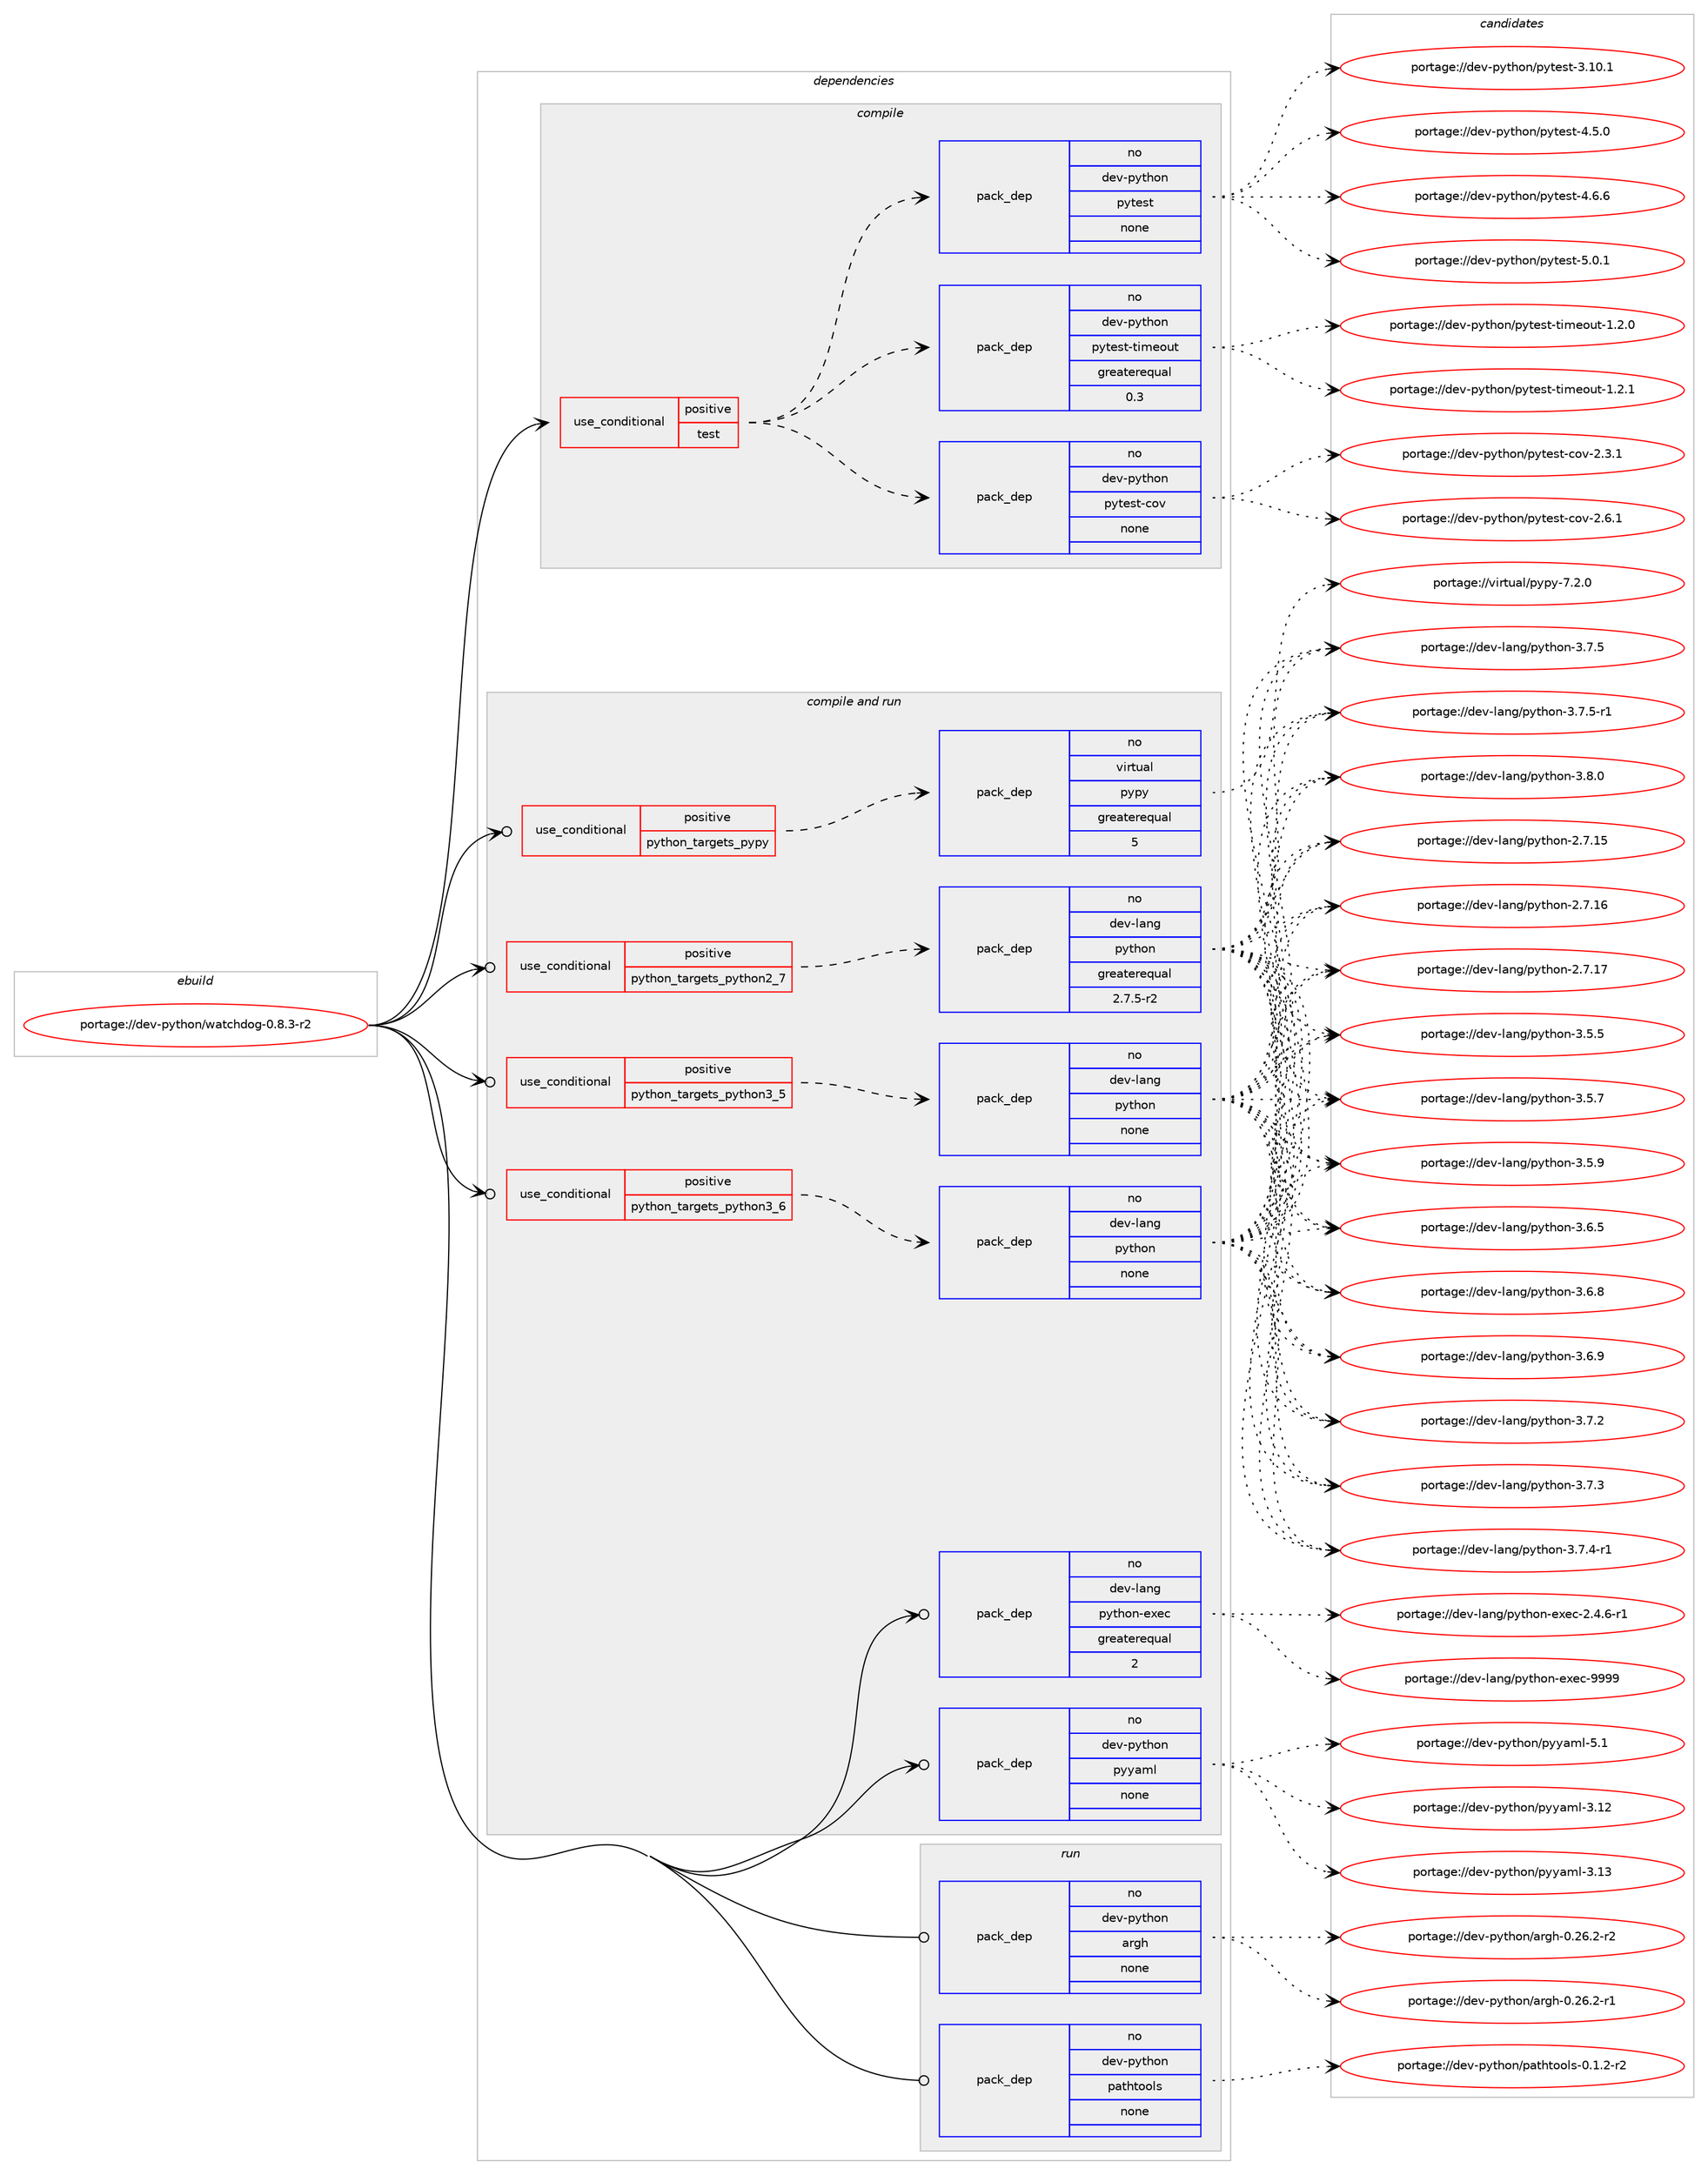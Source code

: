 digraph prolog {

# *************
# Graph options
# *************

newrank=true;
concentrate=true;
compound=true;
graph [rankdir=LR,fontname=Helvetica,fontsize=10,ranksep=1.5];#, ranksep=2.5, nodesep=0.2];
edge  [arrowhead=vee];
node  [fontname=Helvetica,fontsize=10];

# **********
# The ebuild
# **********

subgraph cluster_leftcol {
color=gray;
rank=same;
label=<<i>ebuild</i>>;
id [label="portage://dev-python/watchdog-0.8.3-r2", color=red, width=4, href="../dev-python/watchdog-0.8.3-r2.svg"];
}

# ****************
# The dependencies
# ****************

subgraph cluster_midcol {
color=gray;
label=<<i>dependencies</i>>;
subgraph cluster_compile {
fillcolor="#eeeeee";
style=filled;
label=<<i>compile</i>>;
subgraph cond40552 {
dependency178317 [label=<<TABLE BORDER="0" CELLBORDER="1" CELLSPACING="0" CELLPADDING="4"><TR><TD ROWSPAN="3" CELLPADDING="10">use_conditional</TD></TR><TR><TD>positive</TD></TR><TR><TD>test</TD></TR></TABLE>>, shape=none, color=red];
subgraph pack134352 {
dependency178318 [label=<<TABLE BORDER="0" CELLBORDER="1" CELLSPACING="0" CELLPADDING="4" WIDTH="220"><TR><TD ROWSPAN="6" CELLPADDING="30">pack_dep</TD></TR><TR><TD WIDTH="110">no</TD></TR><TR><TD>dev-python</TD></TR><TR><TD>pytest</TD></TR><TR><TD>none</TD></TR><TR><TD></TD></TR></TABLE>>, shape=none, color=blue];
}
dependency178317:e -> dependency178318:w [weight=20,style="dashed",arrowhead="vee"];
subgraph pack134353 {
dependency178319 [label=<<TABLE BORDER="0" CELLBORDER="1" CELLSPACING="0" CELLPADDING="4" WIDTH="220"><TR><TD ROWSPAN="6" CELLPADDING="30">pack_dep</TD></TR><TR><TD WIDTH="110">no</TD></TR><TR><TD>dev-python</TD></TR><TR><TD>pytest-cov</TD></TR><TR><TD>none</TD></TR><TR><TD></TD></TR></TABLE>>, shape=none, color=blue];
}
dependency178317:e -> dependency178319:w [weight=20,style="dashed",arrowhead="vee"];
subgraph pack134354 {
dependency178320 [label=<<TABLE BORDER="0" CELLBORDER="1" CELLSPACING="0" CELLPADDING="4" WIDTH="220"><TR><TD ROWSPAN="6" CELLPADDING="30">pack_dep</TD></TR><TR><TD WIDTH="110">no</TD></TR><TR><TD>dev-python</TD></TR><TR><TD>pytest-timeout</TD></TR><TR><TD>greaterequal</TD></TR><TR><TD>0.3</TD></TR></TABLE>>, shape=none, color=blue];
}
dependency178317:e -> dependency178320:w [weight=20,style="dashed",arrowhead="vee"];
}
id:e -> dependency178317:w [weight=20,style="solid",arrowhead="vee"];
}
subgraph cluster_compileandrun {
fillcolor="#eeeeee";
style=filled;
label=<<i>compile and run</i>>;
subgraph cond40553 {
dependency178321 [label=<<TABLE BORDER="0" CELLBORDER="1" CELLSPACING="0" CELLPADDING="4"><TR><TD ROWSPAN="3" CELLPADDING="10">use_conditional</TD></TR><TR><TD>positive</TD></TR><TR><TD>python_targets_pypy</TD></TR></TABLE>>, shape=none, color=red];
subgraph pack134355 {
dependency178322 [label=<<TABLE BORDER="0" CELLBORDER="1" CELLSPACING="0" CELLPADDING="4" WIDTH="220"><TR><TD ROWSPAN="6" CELLPADDING="30">pack_dep</TD></TR><TR><TD WIDTH="110">no</TD></TR><TR><TD>virtual</TD></TR><TR><TD>pypy</TD></TR><TR><TD>greaterequal</TD></TR><TR><TD>5</TD></TR></TABLE>>, shape=none, color=blue];
}
dependency178321:e -> dependency178322:w [weight=20,style="dashed",arrowhead="vee"];
}
id:e -> dependency178321:w [weight=20,style="solid",arrowhead="odotvee"];
subgraph cond40554 {
dependency178323 [label=<<TABLE BORDER="0" CELLBORDER="1" CELLSPACING="0" CELLPADDING="4"><TR><TD ROWSPAN="3" CELLPADDING="10">use_conditional</TD></TR><TR><TD>positive</TD></TR><TR><TD>python_targets_python2_7</TD></TR></TABLE>>, shape=none, color=red];
subgraph pack134356 {
dependency178324 [label=<<TABLE BORDER="0" CELLBORDER="1" CELLSPACING="0" CELLPADDING="4" WIDTH="220"><TR><TD ROWSPAN="6" CELLPADDING="30">pack_dep</TD></TR><TR><TD WIDTH="110">no</TD></TR><TR><TD>dev-lang</TD></TR><TR><TD>python</TD></TR><TR><TD>greaterequal</TD></TR><TR><TD>2.7.5-r2</TD></TR></TABLE>>, shape=none, color=blue];
}
dependency178323:e -> dependency178324:w [weight=20,style="dashed",arrowhead="vee"];
}
id:e -> dependency178323:w [weight=20,style="solid",arrowhead="odotvee"];
subgraph cond40555 {
dependency178325 [label=<<TABLE BORDER="0" CELLBORDER="1" CELLSPACING="0" CELLPADDING="4"><TR><TD ROWSPAN="3" CELLPADDING="10">use_conditional</TD></TR><TR><TD>positive</TD></TR><TR><TD>python_targets_python3_5</TD></TR></TABLE>>, shape=none, color=red];
subgraph pack134357 {
dependency178326 [label=<<TABLE BORDER="0" CELLBORDER="1" CELLSPACING="0" CELLPADDING="4" WIDTH="220"><TR><TD ROWSPAN="6" CELLPADDING="30">pack_dep</TD></TR><TR><TD WIDTH="110">no</TD></TR><TR><TD>dev-lang</TD></TR><TR><TD>python</TD></TR><TR><TD>none</TD></TR><TR><TD></TD></TR></TABLE>>, shape=none, color=blue];
}
dependency178325:e -> dependency178326:w [weight=20,style="dashed",arrowhead="vee"];
}
id:e -> dependency178325:w [weight=20,style="solid",arrowhead="odotvee"];
subgraph cond40556 {
dependency178327 [label=<<TABLE BORDER="0" CELLBORDER="1" CELLSPACING="0" CELLPADDING="4"><TR><TD ROWSPAN="3" CELLPADDING="10">use_conditional</TD></TR><TR><TD>positive</TD></TR><TR><TD>python_targets_python3_6</TD></TR></TABLE>>, shape=none, color=red];
subgraph pack134358 {
dependency178328 [label=<<TABLE BORDER="0" CELLBORDER="1" CELLSPACING="0" CELLPADDING="4" WIDTH="220"><TR><TD ROWSPAN="6" CELLPADDING="30">pack_dep</TD></TR><TR><TD WIDTH="110">no</TD></TR><TR><TD>dev-lang</TD></TR><TR><TD>python</TD></TR><TR><TD>none</TD></TR><TR><TD></TD></TR></TABLE>>, shape=none, color=blue];
}
dependency178327:e -> dependency178328:w [weight=20,style="dashed",arrowhead="vee"];
}
id:e -> dependency178327:w [weight=20,style="solid",arrowhead="odotvee"];
subgraph pack134359 {
dependency178329 [label=<<TABLE BORDER="0" CELLBORDER="1" CELLSPACING="0" CELLPADDING="4" WIDTH="220"><TR><TD ROWSPAN="6" CELLPADDING="30">pack_dep</TD></TR><TR><TD WIDTH="110">no</TD></TR><TR><TD>dev-lang</TD></TR><TR><TD>python-exec</TD></TR><TR><TD>greaterequal</TD></TR><TR><TD>2</TD></TR></TABLE>>, shape=none, color=blue];
}
id:e -> dependency178329:w [weight=20,style="solid",arrowhead="odotvee"];
subgraph pack134360 {
dependency178330 [label=<<TABLE BORDER="0" CELLBORDER="1" CELLSPACING="0" CELLPADDING="4" WIDTH="220"><TR><TD ROWSPAN="6" CELLPADDING="30">pack_dep</TD></TR><TR><TD WIDTH="110">no</TD></TR><TR><TD>dev-python</TD></TR><TR><TD>pyyaml</TD></TR><TR><TD>none</TD></TR><TR><TD></TD></TR></TABLE>>, shape=none, color=blue];
}
id:e -> dependency178330:w [weight=20,style="solid",arrowhead="odotvee"];
}
subgraph cluster_run {
fillcolor="#eeeeee";
style=filled;
label=<<i>run</i>>;
subgraph pack134361 {
dependency178331 [label=<<TABLE BORDER="0" CELLBORDER="1" CELLSPACING="0" CELLPADDING="4" WIDTH="220"><TR><TD ROWSPAN="6" CELLPADDING="30">pack_dep</TD></TR><TR><TD WIDTH="110">no</TD></TR><TR><TD>dev-python</TD></TR><TR><TD>argh</TD></TR><TR><TD>none</TD></TR><TR><TD></TD></TR></TABLE>>, shape=none, color=blue];
}
id:e -> dependency178331:w [weight=20,style="solid",arrowhead="odot"];
subgraph pack134362 {
dependency178332 [label=<<TABLE BORDER="0" CELLBORDER="1" CELLSPACING="0" CELLPADDING="4" WIDTH="220"><TR><TD ROWSPAN="6" CELLPADDING="30">pack_dep</TD></TR><TR><TD WIDTH="110">no</TD></TR><TR><TD>dev-python</TD></TR><TR><TD>pathtools</TD></TR><TR><TD>none</TD></TR><TR><TD></TD></TR></TABLE>>, shape=none, color=blue];
}
id:e -> dependency178332:w [weight=20,style="solid",arrowhead="odot"];
}
}

# **************
# The candidates
# **************

subgraph cluster_choices {
rank=same;
color=gray;
label=<<i>candidates</i>>;

subgraph choice134352 {
color=black;
nodesep=1;
choiceportage100101118451121211161041111104711212111610111511645514649484649 [label="portage://dev-python/pytest-3.10.1", color=red, width=4,href="../dev-python/pytest-3.10.1.svg"];
choiceportage1001011184511212111610411111047112121116101115116455246534648 [label="portage://dev-python/pytest-4.5.0", color=red, width=4,href="../dev-python/pytest-4.5.0.svg"];
choiceportage1001011184511212111610411111047112121116101115116455246544654 [label="portage://dev-python/pytest-4.6.6", color=red, width=4,href="../dev-python/pytest-4.6.6.svg"];
choiceportage1001011184511212111610411111047112121116101115116455346484649 [label="portage://dev-python/pytest-5.0.1", color=red, width=4,href="../dev-python/pytest-5.0.1.svg"];
dependency178318:e -> choiceportage100101118451121211161041111104711212111610111511645514649484649:w [style=dotted,weight="100"];
dependency178318:e -> choiceportage1001011184511212111610411111047112121116101115116455246534648:w [style=dotted,weight="100"];
dependency178318:e -> choiceportage1001011184511212111610411111047112121116101115116455246544654:w [style=dotted,weight="100"];
dependency178318:e -> choiceportage1001011184511212111610411111047112121116101115116455346484649:w [style=dotted,weight="100"];
}
subgraph choice134353 {
color=black;
nodesep=1;
choiceportage10010111845112121116104111110471121211161011151164599111118455046514649 [label="portage://dev-python/pytest-cov-2.3.1", color=red, width=4,href="../dev-python/pytest-cov-2.3.1.svg"];
choiceportage10010111845112121116104111110471121211161011151164599111118455046544649 [label="portage://dev-python/pytest-cov-2.6.1", color=red, width=4,href="../dev-python/pytest-cov-2.6.1.svg"];
dependency178319:e -> choiceportage10010111845112121116104111110471121211161011151164599111118455046514649:w [style=dotted,weight="100"];
dependency178319:e -> choiceportage10010111845112121116104111110471121211161011151164599111118455046544649:w [style=dotted,weight="100"];
}
subgraph choice134354 {
color=black;
nodesep=1;
choiceportage100101118451121211161041111104711212111610111511645116105109101111117116454946504648 [label="portage://dev-python/pytest-timeout-1.2.0", color=red, width=4,href="../dev-python/pytest-timeout-1.2.0.svg"];
choiceportage100101118451121211161041111104711212111610111511645116105109101111117116454946504649 [label="portage://dev-python/pytest-timeout-1.2.1", color=red, width=4,href="../dev-python/pytest-timeout-1.2.1.svg"];
dependency178320:e -> choiceportage100101118451121211161041111104711212111610111511645116105109101111117116454946504648:w [style=dotted,weight="100"];
dependency178320:e -> choiceportage100101118451121211161041111104711212111610111511645116105109101111117116454946504649:w [style=dotted,weight="100"];
}
subgraph choice134355 {
color=black;
nodesep=1;
choiceportage1181051141161179710847112121112121455546504648 [label="portage://virtual/pypy-7.2.0", color=red, width=4,href="../virtual/pypy-7.2.0.svg"];
dependency178322:e -> choiceportage1181051141161179710847112121112121455546504648:w [style=dotted,weight="100"];
}
subgraph choice134356 {
color=black;
nodesep=1;
choiceportage10010111845108971101034711212111610411111045504655464953 [label="portage://dev-lang/python-2.7.15", color=red, width=4,href="../dev-lang/python-2.7.15.svg"];
choiceportage10010111845108971101034711212111610411111045504655464954 [label="portage://dev-lang/python-2.7.16", color=red, width=4,href="../dev-lang/python-2.7.16.svg"];
choiceportage10010111845108971101034711212111610411111045504655464955 [label="portage://dev-lang/python-2.7.17", color=red, width=4,href="../dev-lang/python-2.7.17.svg"];
choiceportage100101118451089711010347112121116104111110455146534653 [label="portage://dev-lang/python-3.5.5", color=red, width=4,href="../dev-lang/python-3.5.5.svg"];
choiceportage100101118451089711010347112121116104111110455146534655 [label="portage://dev-lang/python-3.5.7", color=red, width=4,href="../dev-lang/python-3.5.7.svg"];
choiceportage100101118451089711010347112121116104111110455146534657 [label="portage://dev-lang/python-3.5.9", color=red, width=4,href="../dev-lang/python-3.5.9.svg"];
choiceportage100101118451089711010347112121116104111110455146544653 [label="portage://dev-lang/python-3.6.5", color=red, width=4,href="../dev-lang/python-3.6.5.svg"];
choiceportage100101118451089711010347112121116104111110455146544656 [label="portage://dev-lang/python-3.6.8", color=red, width=4,href="../dev-lang/python-3.6.8.svg"];
choiceportage100101118451089711010347112121116104111110455146544657 [label="portage://dev-lang/python-3.6.9", color=red, width=4,href="../dev-lang/python-3.6.9.svg"];
choiceportage100101118451089711010347112121116104111110455146554650 [label="portage://dev-lang/python-3.7.2", color=red, width=4,href="../dev-lang/python-3.7.2.svg"];
choiceportage100101118451089711010347112121116104111110455146554651 [label="portage://dev-lang/python-3.7.3", color=red, width=4,href="../dev-lang/python-3.7.3.svg"];
choiceportage1001011184510897110103471121211161041111104551465546524511449 [label="portage://dev-lang/python-3.7.4-r1", color=red, width=4,href="../dev-lang/python-3.7.4-r1.svg"];
choiceportage100101118451089711010347112121116104111110455146554653 [label="portage://dev-lang/python-3.7.5", color=red, width=4,href="../dev-lang/python-3.7.5.svg"];
choiceportage1001011184510897110103471121211161041111104551465546534511449 [label="portage://dev-lang/python-3.7.5-r1", color=red, width=4,href="../dev-lang/python-3.7.5-r1.svg"];
choiceportage100101118451089711010347112121116104111110455146564648 [label="portage://dev-lang/python-3.8.0", color=red, width=4,href="../dev-lang/python-3.8.0.svg"];
dependency178324:e -> choiceportage10010111845108971101034711212111610411111045504655464953:w [style=dotted,weight="100"];
dependency178324:e -> choiceportage10010111845108971101034711212111610411111045504655464954:w [style=dotted,weight="100"];
dependency178324:e -> choiceportage10010111845108971101034711212111610411111045504655464955:w [style=dotted,weight="100"];
dependency178324:e -> choiceportage100101118451089711010347112121116104111110455146534653:w [style=dotted,weight="100"];
dependency178324:e -> choiceportage100101118451089711010347112121116104111110455146534655:w [style=dotted,weight="100"];
dependency178324:e -> choiceportage100101118451089711010347112121116104111110455146534657:w [style=dotted,weight="100"];
dependency178324:e -> choiceportage100101118451089711010347112121116104111110455146544653:w [style=dotted,weight="100"];
dependency178324:e -> choiceportage100101118451089711010347112121116104111110455146544656:w [style=dotted,weight="100"];
dependency178324:e -> choiceportage100101118451089711010347112121116104111110455146544657:w [style=dotted,weight="100"];
dependency178324:e -> choiceportage100101118451089711010347112121116104111110455146554650:w [style=dotted,weight="100"];
dependency178324:e -> choiceportage100101118451089711010347112121116104111110455146554651:w [style=dotted,weight="100"];
dependency178324:e -> choiceportage1001011184510897110103471121211161041111104551465546524511449:w [style=dotted,weight="100"];
dependency178324:e -> choiceportage100101118451089711010347112121116104111110455146554653:w [style=dotted,weight="100"];
dependency178324:e -> choiceportage1001011184510897110103471121211161041111104551465546534511449:w [style=dotted,weight="100"];
dependency178324:e -> choiceportage100101118451089711010347112121116104111110455146564648:w [style=dotted,weight="100"];
}
subgraph choice134357 {
color=black;
nodesep=1;
choiceportage10010111845108971101034711212111610411111045504655464953 [label="portage://dev-lang/python-2.7.15", color=red, width=4,href="../dev-lang/python-2.7.15.svg"];
choiceportage10010111845108971101034711212111610411111045504655464954 [label="portage://dev-lang/python-2.7.16", color=red, width=4,href="../dev-lang/python-2.7.16.svg"];
choiceportage10010111845108971101034711212111610411111045504655464955 [label="portage://dev-lang/python-2.7.17", color=red, width=4,href="../dev-lang/python-2.7.17.svg"];
choiceportage100101118451089711010347112121116104111110455146534653 [label="portage://dev-lang/python-3.5.5", color=red, width=4,href="../dev-lang/python-3.5.5.svg"];
choiceportage100101118451089711010347112121116104111110455146534655 [label="portage://dev-lang/python-3.5.7", color=red, width=4,href="../dev-lang/python-3.5.7.svg"];
choiceportage100101118451089711010347112121116104111110455146534657 [label="portage://dev-lang/python-3.5.9", color=red, width=4,href="../dev-lang/python-3.5.9.svg"];
choiceportage100101118451089711010347112121116104111110455146544653 [label="portage://dev-lang/python-3.6.5", color=red, width=4,href="../dev-lang/python-3.6.5.svg"];
choiceportage100101118451089711010347112121116104111110455146544656 [label="portage://dev-lang/python-3.6.8", color=red, width=4,href="../dev-lang/python-3.6.8.svg"];
choiceportage100101118451089711010347112121116104111110455146544657 [label="portage://dev-lang/python-3.6.9", color=red, width=4,href="../dev-lang/python-3.6.9.svg"];
choiceportage100101118451089711010347112121116104111110455146554650 [label="portage://dev-lang/python-3.7.2", color=red, width=4,href="../dev-lang/python-3.7.2.svg"];
choiceportage100101118451089711010347112121116104111110455146554651 [label="portage://dev-lang/python-3.7.3", color=red, width=4,href="../dev-lang/python-3.7.3.svg"];
choiceportage1001011184510897110103471121211161041111104551465546524511449 [label="portage://dev-lang/python-3.7.4-r1", color=red, width=4,href="../dev-lang/python-3.7.4-r1.svg"];
choiceportage100101118451089711010347112121116104111110455146554653 [label="portage://dev-lang/python-3.7.5", color=red, width=4,href="../dev-lang/python-3.7.5.svg"];
choiceportage1001011184510897110103471121211161041111104551465546534511449 [label="portage://dev-lang/python-3.7.5-r1", color=red, width=4,href="../dev-lang/python-3.7.5-r1.svg"];
choiceportage100101118451089711010347112121116104111110455146564648 [label="portage://dev-lang/python-3.8.0", color=red, width=4,href="../dev-lang/python-3.8.0.svg"];
dependency178326:e -> choiceportage10010111845108971101034711212111610411111045504655464953:w [style=dotted,weight="100"];
dependency178326:e -> choiceportage10010111845108971101034711212111610411111045504655464954:w [style=dotted,weight="100"];
dependency178326:e -> choiceportage10010111845108971101034711212111610411111045504655464955:w [style=dotted,weight="100"];
dependency178326:e -> choiceportage100101118451089711010347112121116104111110455146534653:w [style=dotted,weight="100"];
dependency178326:e -> choiceportage100101118451089711010347112121116104111110455146534655:w [style=dotted,weight="100"];
dependency178326:e -> choiceportage100101118451089711010347112121116104111110455146534657:w [style=dotted,weight="100"];
dependency178326:e -> choiceportage100101118451089711010347112121116104111110455146544653:w [style=dotted,weight="100"];
dependency178326:e -> choiceportage100101118451089711010347112121116104111110455146544656:w [style=dotted,weight="100"];
dependency178326:e -> choiceportage100101118451089711010347112121116104111110455146544657:w [style=dotted,weight="100"];
dependency178326:e -> choiceportage100101118451089711010347112121116104111110455146554650:w [style=dotted,weight="100"];
dependency178326:e -> choiceportage100101118451089711010347112121116104111110455146554651:w [style=dotted,weight="100"];
dependency178326:e -> choiceportage1001011184510897110103471121211161041111104551465546524511449:w [style=dotted,weight="100"];
dependency178326:e -> choiceportage100101118451089711010347112121116104111110455146554653:w [style=dotted,weight="100"];
dependency178326:e -> choiceportage1001011184510897110103471121211161041111104551465546534511449:w [style=dotted,weight="100"];
dependency178326:e -> choiceportage100101118451089711010347112121116104111110455146564648:w [style=dotted,weight="100"];
}
subgraph choice134358 {
color=black;
nodesep=1;
choiceportage10010111845108971101034711212111610411111045504655464953 [label="portage://dev-lang/python-2.7.15", color=red, width=4,href="../dev-lang/python-2.7.15.svg"];
choiceportage10010111845108971101034711212111610411111045504655464954 [label="portage://dev-lang/python-2.7.16", color=red, width=4,href="../dev-lang/python-2.7.16.svg"];
choiceportage10010111845108971101034711212111610411111045504655464955 [label="portage://dev-lang/python-2.7.17", color=red, width=4,href="../dev-lang/python-2.7.17.svg"];
choiceportage100101118451089711010347112121116104111110455146534653 [label="portage://dev-lang/python-3.5.5", color=red, width=4,href="../dev-lang/python-3.5.5.svg"];
choiceportage100101118451089711010347112121116104111110455146534655 [label="portage://dev-lang/python-3.5.7", color=red, width=4,href="../dev-lang/python-3.5.7.svg"];
choiceportage100101118451089711010347112121116104111110455146534657 [label="portage://dev-lang/python-3.5.9", color=red, width=4,href="../dev-lang/python-3.5.9.svg"];
choiceportage100101118451089711010347112121116104111110455146544653 [label="portage://dev-lang/python-3.6.5", color=red, width=4,href="../dev-lang/python-3.6.5.svg"];
choiceportage100101118451089711010347112121116104111110455146544656 [label="portage://dev-lang/python-3.6.8", color=red, width=4,href="../dev-lang/python-3.6.8.svg"];
choiceportage100101118451089711010347112121116104111110455146544657 [label="portage://dev-lang/python-3.6.9", color=red, width=4,href="../dev-lang/python-3.6.9.svg"];
choiceportage100101118451089711010347112121116104111110455146554650 [label="portage://dev-lang/python-3.7.2", color=red, width=4,href="../dev-lang/python-3.7.2.svg"];
choiceportage100101118451089711010347112121116104111110455146554651 [label="portage://dev-lang/python-3.7.3", color=red, width=4,href="../dev-lang/python-3.7.3.svg"];
choiceportage1001011184510897110103471121211161041111104551465546524511449 [label="portage://dev-lang/python-3.7.4-r1", color=red, width=4,href="../dev-lang/python-3.7.4-r1.svg"];
choiceportage100101118451089711010347112121116104111110455146554653 [label="portage://dev-lang/python-3.7.5", color=red, width=4,href="../dev-lang/python-3.7.5.svg"];
choiceportage1001011184510897110103471121211161041111104551465546534511449 [label="portage://dev-lang/python-3.7.5-r1", color=red, width=4,href="../dev-lang/python-3.7.5-r1.svg"];
choiceportage100101118451089711010347112121116104111110455146564648 [label="portage://dev-lang/python-3.8.0", color=red, width=4,href="../dev-lang/python-3.8.0.svg"];
dependency178328:e -> choiceportage10010111845108971101034711212111610411111045504655464953:w [style=dotted,weight="100"];
dependency178328:e -> choiceportage10010111845108971101034711212111610411111045504655464954:w [style=dotted,weight="100"];
dependency178328:e -> choiceportage10010111845108971101034711212111610411111045504655464955:w [style=dotted,weight="100"];
dependency178328:e -> choiceportage100101118451089711010347112121116104111110455146534653:w [style=dotted,weight="100"];
dependency178328:e -> choiceportage100101118451089711010347112121116104111110455146534655:w [style=dotted,weight="100"];
dependency178328:e -> choiceportage100101118451089711010347112121116104111110455146534657:w [style=dotted,weight="100"];
dependency178328:e -> choiceportage100101118451089711010347112121116104111110455146544653:w [style=dotted,weight="100"];
dependency178328:e -> choiceportage100101118451089711010347112121116104111110455146544656:w [style=dotted,weight="100"];
dependency178328:e -> choiceportage100101118451089711010347112121116104111110455146544657:w [style=dotted,weight="100"];
dependency178328:e -> choiceportage100101118451089711010347112121116104111110455146554650:w [style=dotted,weight="100"];
dependency178328:e -> choiceportage100101118451089711010347112121116104111110455146554651:w [style=dotted,weight="100"];
dependency178328:e -> choiceportage1001011184510897110103471121211161041111104551465546524511449:w [style=dotted,weight="100"];
dependency178328:e -> choiceportage100101118451089711010347112121116104111110455146554653:w [style=dotted,weight="100"];
dependency178328:e -> choiceportage1001011184510897110103471121211161041111104551465546534511449:w [style=dotted,weight="100"];
dependency178328:e -> choiceportage100101118451089711010347112121116104111110455146564648:w [style=dotted,weight="100"];
}
subgraph choice134359 {
color=black;
nodesep=1;
choiceportage10010111845108971101034711212111610411111045101120101994550465246544511449 [label="portage://dev-lang/python-exec-2.4.6-r1", color=red, width=4,href="../dev-lang/python-exec-2.4.6-r1.svg"];
choiceportage10010111845108971101034711212111610411111045101120101994557575757 [label="portage://dev-lang/python-exec-9999", color=red, width=4,href="../dev-lang/python-exec-9999.svg"];
dependency178329:e -> choiceportage10010111845108971101034711212111610411111045101120101994550465246544511449:w [style=dotted,weight="100"];
dependency178329:e -> choiceportage10010111845108971101034711212111610411111045101120101994557575757:w [style=dotted,weight="100"];
}
subgraph choice134360 {
color=black;
nodesep=1;
choiceportage1001011184511212111610411111047112121121971091084551464950 [label="portage://dev-python/pyyaml-3.12", color=red, width=4,href="../dev-python/pyyaml-3.12.svg"];
choiceportage1001011184511212111610411111047112121121971091084551464951 [label="portage://dev-python/pyyaml-3.13", color=red, width=4,href="../dev-python/pyyaml-3.13.svg"];
choiceportage10010111845112121116104111110471121211219710910845534649 [label="portage://dev-python/pyyaml-5.1", color=red, width=4,href="../dev-python/pyyaml-5.1.svg"];
dependency178330:e -> choiceportage1001011184511212111610411111047112121121971091084551464950:w [style=dotted,weight="100"];
dependency178330:e -> choiceportage1001011184511212111610411111047112121121971091084551464951:w [style=dotted,weight="100"];
dependency178330:e -> choiceportage10010111845112121116104111110471121211219710910845534649:w [style=dotted,weight="100"];
}
subgraph choice134361 {
color=black;
nodesep=1;
choiceportage100101118451121211161041111104797114103104454846505446504511449 [label="portage://dev-python/argh-0.26.2-r1", color=red, width=4,href="../dev-python/argh-0.26.2-r1.svg"];
choiceportage100101118451121211161041111104797114103104454846505446504511450 [label="portage://dev-python/argh-0.26.2-r2", color=red, width=4,href="../dev-python/argh-0.26.2-r2.svg"];
dependency178331:e -> choiceportage100101118451121211161041111104797114103104454846505446504511449:w [style=dotted,weight="100"];
dependency178331:e -> choiceportage100101118451121211161041111104797114103104454846505446504511450:w [style=dotted,weight="100"];
}
subgraph choice134362 {
color=black;
nodesep=1;
choiceportage1001011184511212111610411111047112971161041161111111081154548464946504511450 [label="portage://dev-python/pathtools-0.1.2-r2", color=red, width=4,href="../dev-python/pathtools-0.1.2-r2.svg"];
dependency178332:e -> choiceportage1001011184511212111610411111047112971161041161111111081154548464946504511450:w [style=dotted,weight="100"];
}
}

}
